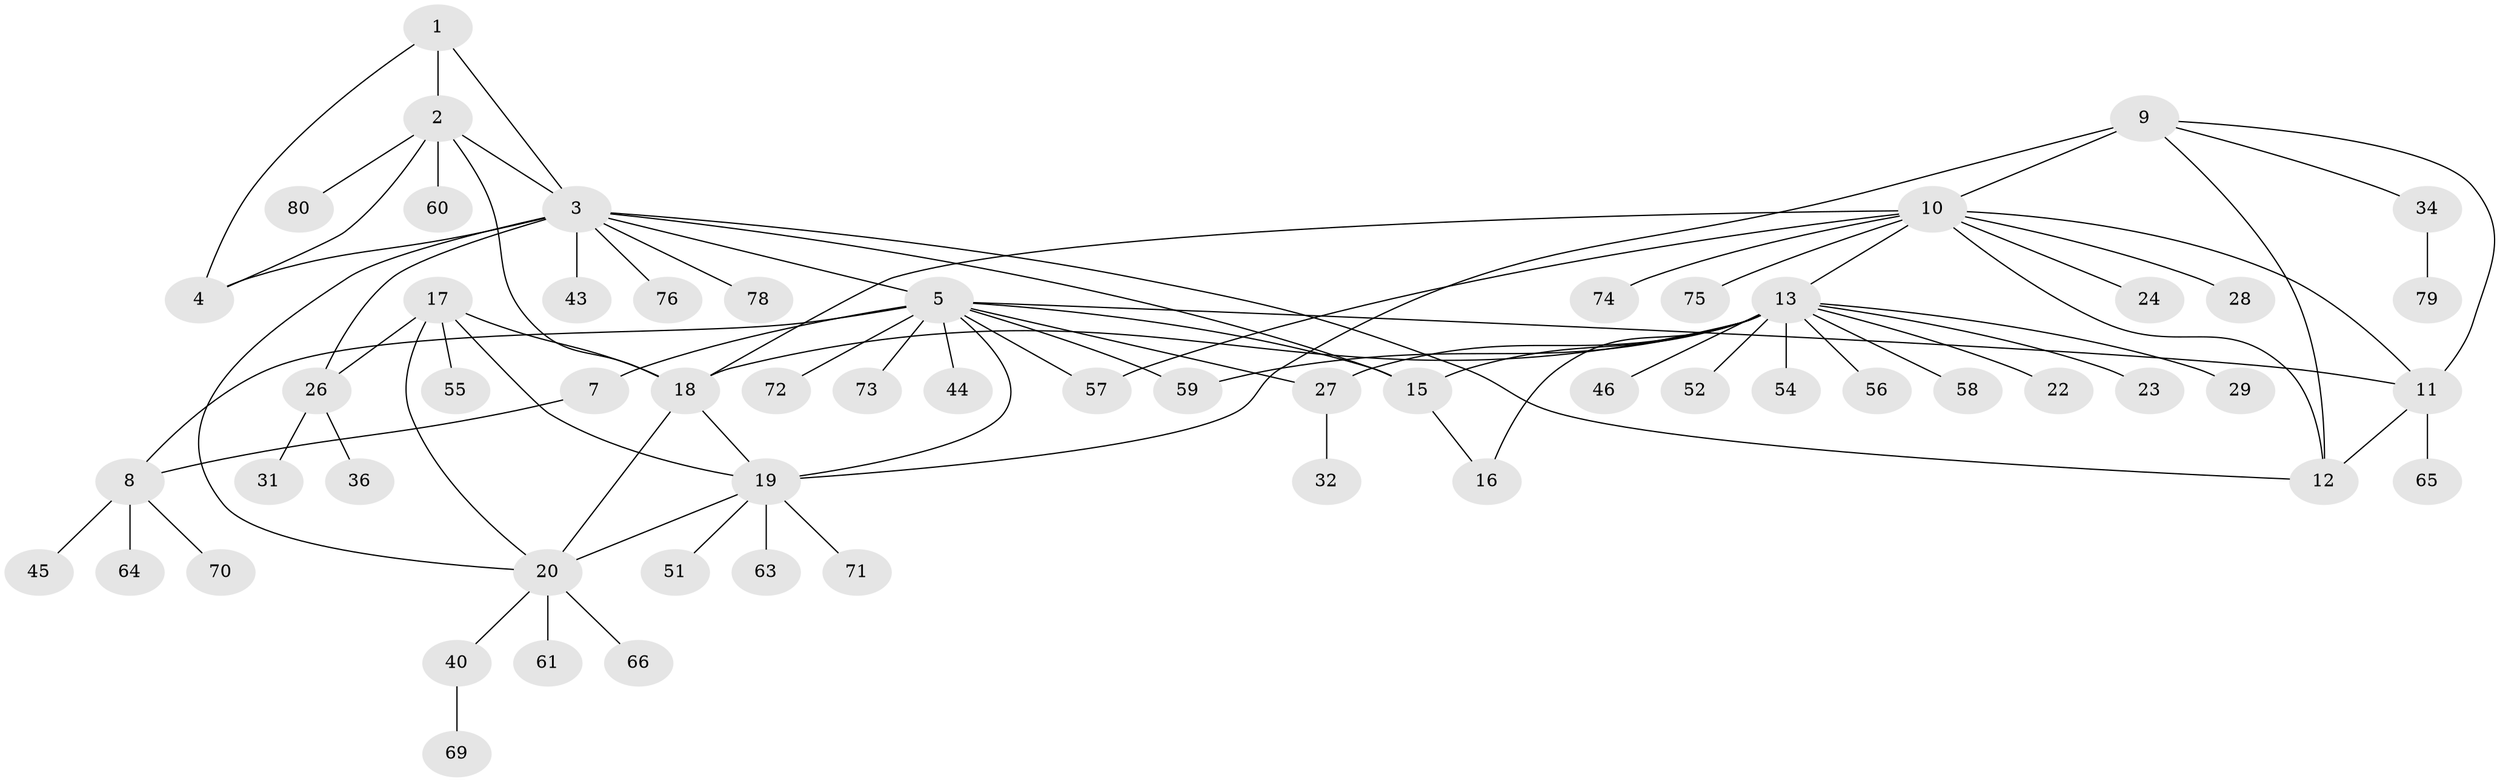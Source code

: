 // Generated by graph-tools (version 1.1) at 2025/52/02/27/25 19:52:16]
// undirected, 59 vertices, 81 edges
graph export_dot {
graph [start="1"]
  node [color=gray90,style=filled];
  1 [super="+50"];
  2 [super="+25"];
  3 [super="+49"];
  4 [super="+53"];
  5 [super="+6"];
  7 [super="+30"];
  8 [super="+35"];
  9 [super="+33"];
  10 [super="+47"];
  11;
  12 [super="+38"];
  13 [super="+14"];
  15;
  16;
  17 [super="+37"];
  18 [super="+21"];
  19 [super="+42"];
  20 [super="+48"];
  22 [super="+39"];
  23;
  24;
  26 [super="+41"];
  27 [super="+62"];
  28;
  29;
  31;
  32 [super="+77"];
  34;
  36;
  40 [super="+67"];
  43;
  44;
  45;
  46;
  51;
  52;
  54;
  55;
  56;
  57;
  58;
  59;
  60 [super="+68"];
  61;
  63;
  64;
  65;
  66;
  69;
  70;
  71;
  72;
  73;
  74;
  75;
  76;
  78;
  79;
  80;
  1 -- 2;
  1 -- 3;
  1 -- 4;
  2 -- 3;
  2 -- 4;
  2 -- 60;
  2 -- 80;
  2 -- 18;
  3 -- 4;
  3 -- 12;
  3 -- 15;
  3 -- 20;
  3 -- 43;
  3 -- 76;
  3 -- 78;
  3 -- 26;
  3 -- 5;
  5 -- 7 [weight=2];
  5 -- 8 [weight=2];
  5 -- 11;
  5 -- 19;
  5 -- 72;
  5 -- 73;
  5 -- 44;
  5 -- 15;
  5 -- 57;
  5 -- 59;
  5 -- 27;
  7 -- 8;
  8 -- 45;
  8 -- 64;
  8 -- 70;
  9 -- 10;
  9 -- 11;
  9 -- 12;
  9 -- 19 [weight=2];
  9 -- 34;
  10 -- 11;
  10 -- 12;
  10 -- 13;
  10 -- 24;
  10 -- 28;
  10 -- 57;
  10 -- 74;
  10 -- 75;
  10 -- 18;
  11 -- 12;
  11 -- 65;
  13 -- 15 [weight=2];
  13 -- 16 [weight=2];
  13 -- 18;
  13 -- 22;
  13 -- 27;
  13 -- 29;
  13 -- 46;
  13 -- 54;
  13 -- 56;
  13 -- 58;
  13 -- 59;
  13 -- 52;
  13 -- 23;
  15 -- 16;
  17 -- 18;
  17 -- 19;
  17 -- 20;
  17 -- 26;
  17 -- 55;
  18 -- 19;
  18 -- 20;
  19 -- 20;
  19 -- 51;
  19 -- 63;
  19 -- 71;
  20 -- 40;
  20 -- 61;
  20 -- 66;
  26 -- 31;
  26 -- 36;
  27 -- 32;
  34 -- 79;
  40 -- 69;
}
